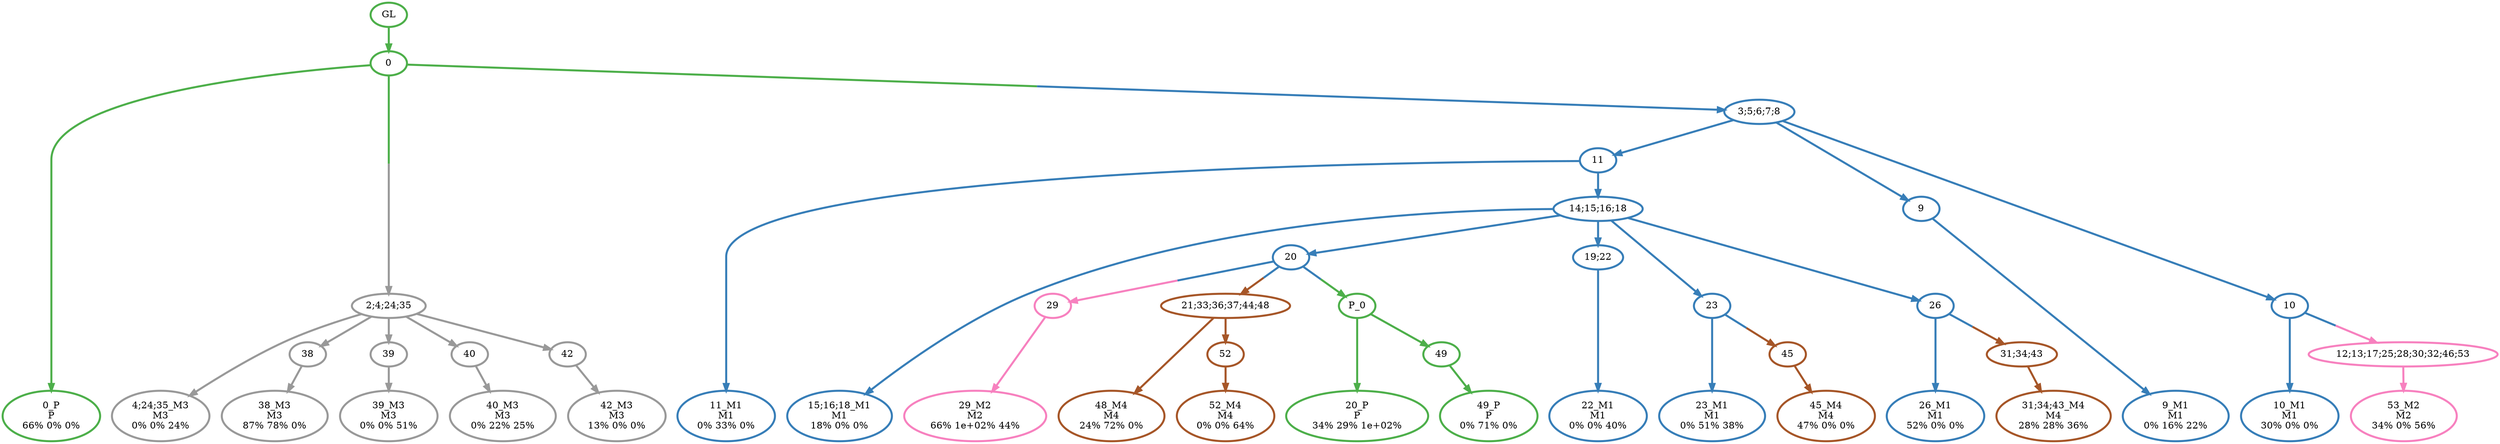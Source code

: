digraph T {
	{
		rank=same
		42 [penwidth=3,colorscheme=set19,color=3,label="0_P\nP\n66% 0% 0%"]
		38 [penwidth=3,colorscheme=set19,color=3,label="20_P\nP\n34% 29% 1e+02%"]
		36 [penwidth=3,colorscheme=set19,color=3,label="49_P\nP\n0% 71% 0%"]
		34 [penwidth=3,colorscheme=set19,color=2,label="9_M1\nM1\n0% 16% 22%"]
		32 [penwidth=3,colorscheme=set19,color=2,label="10_M1\nM1\n30% 0% 0%"]
		31 [penwidth=3,colorscheme=set19,color=2,label="11_M1\nM1\n0% 33% 0%"]
		30 [penwidth=3,colorscheme=set19,color=2,label="15;16;18_M1\nM1\n18% 0% 0%"]
		28 [penwidth=3,colorscheme=set19,color=2,label="22_M1\nM1\n0% 0% 40%"]
		26 [penwidth=3,colorscheme=set19,color=2,label="23_M1\nM1\n0% 51% 38%"]
		24 [penwidth=3,colorscheme=set19,color=2,label="26_M1\nM1\n52% 0% 0%"]
		23 [penwidth=3,colorscheme=set19,color=8,label="53_M2\nM2\n34% 0% 56%"]
		22 [penwidth=3,colorscheme=set19,color=8,label="29_M2\nM2\n66% 1e+02% 44%"]
		21 [penwidth=3,colorscheme=set19,color=9,label="4;24;35_M3\nM3\n0% 0% 24%"]
		19 [penwidth=3,colorscheme=set19,color=9,label="38_M3\nM3\n87% 78% 0%"]
		17 [penwidth=3,colorscheme=set19,color=9,label="39_M3\nM3\n0% 0% 51%"]
		15 [penwidth=3,colorscheme=set19,color=9,label="40_M3\nM3\n0% 22% 25%"]
		13 [penwidth=3,colorscheme=set19,color=9,label="42_M3\nM3\n13% 0% 0%"]
		12 [penwidth=3,colorscheme=set19,color=7,label="48_M4\nM4\n24% 72% 0%"]
		10 [penwidth=3,colorscheme=set19,color=7,label="52_M4\nM4\n0% 0% 64%"]
		9 [penwidth=3,colorscheme=set19,color=7,label="45_M4\nM4\n47% 0% 0%"]
		8 [penwidth=3,colorscheme=set19,color=7,label="31;34;43_M4\nM4\n28% 28% 36%"]
	}
	44 [penwidth=3,colorscheme=set19,color=3,label="GL"]
	43 [penwidth=3,colorscheme=set19,color=3,label="0"]
	41 [penwidth=3,colorscheme=set19,color=2,label="11"]
	40 [penwidth=3,colorscheme=set19,color=2,label="14;15;16;18"]
	39 [penwidth=3,colorscheme=set19,color=2,label="20"]
	37 [penwidth=3,colorscheme=set19,color=3,label="49"]
	35 [penwidth=3,colorscheme=set19,color=2,label="9"]
	33 [penwidth=3,colorscheme=set19,color=2,label="10"]
	29 [penwidth=3,colorscheme=set19,color=2,label="19;22"]
	27 [penwidth=3,colorscheme=set19,color=2,label="23"]
	25 [penwidth=3,colorscheme=set19,color=2,label="26"]
	20 [penwidth=3,colorscheme=set19,color=9,label="38"]
	18 [penwidth=3,colorscheme=set19,color=9,label="39"]
	16 [penwidth=3,colorscheme=set19,color=9,label="40"]
	14 [penwidth=3,colorscheme=set19,color=9,label="42"]
	11 [penwidth=3,colorscheme=set19,color=7,label="52"]
	7 [penwidth=3,colorscheme=set19,color=8,label="29"]
	6 [penwidth=3,colorscheme=set19,color=8,label="12;13;17;25;28;30;32;46;53"]
	5 [penwidth=3,colorscheme=set19,color=7,label="45"]
	4 [penwidth=3,colorscheme=set19,color=7,label="31;34;43"]
	3 [penwidth=3,colorscheme=set19,color=7,label="21;33;36;37;44;48"]
	2 [penwidth=3,colorscheme=set19,color=3,label="P_0"]
	1 [penwidth=3,colorscheme=set19,color=9,label="2;4;24;35"]
	0 [penwidth=3,colorscheme=set19,color=2,label="3;5;6;7;8"]
	44 -> 43 [penwidth=3,colorscheme=set19,color=3]
	43 -> 42 [penwidth=3,colorscheme=set19,color=3]
	43 -> 1 [penwidth=3,colorscheme=set19,color="3;0.5:9"]
	43 -> 0 [penwidth=3,colorscheme=set19,color="3;0.5:2"]
	41 -> 31 [penwidth=3,colorscheme=set19,color=2]
	41 -> 40 [penwidth=3,colorscheme=set19,color=2]
	40 -> 39 [penwidth=3,colorscheme=set19,color=2]
	40 -> 30 [penwidth=3,colorscheme=set19,color=2]
	40 -> 27 [penwidth=3,colorscheme=set19,color=2]
	40 -> 25 [penwidth=3,colorscheme=set19,color=2]
	40 -> 29 [penwidth=3,colorscheme=set19,color=2]
	39 -> 2 [penwidth=3,colorscheme=set19,color="2;0.5:3"]
	39 -> 3 [penwidth=3,colorscheme=set19,color="2;0.5:7"]
	39 -> 7 [penwidth=3,colorscheme=set19,color="2;0.5:8"]
	37 -> 36 [penwidth=3,colorscheme=set19,color=3]
	35 -> 34 [penwidth=3,colorscheme=set19,color=2]
	33 -> 32 [penwidth=3,colorscheme=set19,color=2]
	33 -> 6 [penwidth=3,colorscheme=set19,color="2;0.5:8"]
	29 -> 28 [penwidth=3,colorscheme=set19,color=2]
	27 -> 26 [penwidth=3,colorscheme=set19,color=2]
	27 -> 5 [penwidth=3,colorscheme=set19,color="2;0.5:7"]
	25 -> 24 [penwidth=3,colorscheme=set19,color=2]
	25 -> 4 [penwidth=3,colorscheme=set19,color="2;0.5:7"]
	20 -> 19 [penwidth=3,colorscheme=set19,color=9]
	18 -> 17 [penwidth=3,colorscheme=set19,color=9]
	16 -> 15 [penwidth=3,colorscheme=set19,color=9]
	14 -> 13 [penwidth=3,colorscheme=set19,color=9]
	11 -> 10 [penwidth=3,colorscheme=set19,color=7]
	7 -> 22 [penwidth=3,colorscheme=set19,color=8]
	6 -> 23 [penwidth=3,colorscheme=set19,color=8]
	5 -> 9 [penwidth=3,colorscheme=set19,color=7]
	4 -> 8 [penwidth=3,colorscheme=set19,color=7]
	3 -> 12 [penwidth=3,colorscheme=set19,color=7]
	3 -> 11 [penwidth=3,colorscheme=set19,color=7]
	2 -> 38 [penwidth=3,colorscheme=set19,color=3]
	2 -> 37 [penwidth=3,colorscheme=set19,color=3]
	1 -> 21 [penwidth=3,colorscheme=set19,color=9]
	1 -> 20 [penwidth=3,colorscheme=set19,color=9]
	1 -> 18 [penwidth=3,colorscheme=set19,color=9]
	1 -> 16 [penwidth=3,colorscheme=set19,color=9]
	1 -> 14 [penwidth=3,colorscheme=set19,color=9]
	0 -> 41 [penwidth=3,colorscheme=set19,color=2]
	0 -> 35 [penwidth=3,colorscheme=set19,color=2]
	0 -> 33 [penwidth=3,colorscheme=set19,color=2]
}
